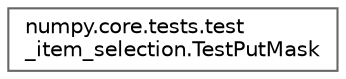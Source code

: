 digraph "Graphical Class Hierarchy"
{
 // LATEX_PDF_SIZE
  bgcolor="transparent";
  edge [fontname=Helvetica,fontsize=10,labelfontname=Helvetica,labelfontsize=10];
  node [fontname=Helvetica,fontsize=10,shape=box,height=0.2,width=0.4];
  rankdir="LR";
  Node0 [id="Node000000",label="numpy.core.tests.test\l_item_selection.TestPutMask",height=0.2,width=0.4,color="grey40", fillcolor="white", style="filled",URL="$d1/da5/classnumpy_1_1core_1_1tests_1_1test__item__selection_1_1TestPutMask.html",tooltip=" "];
}
